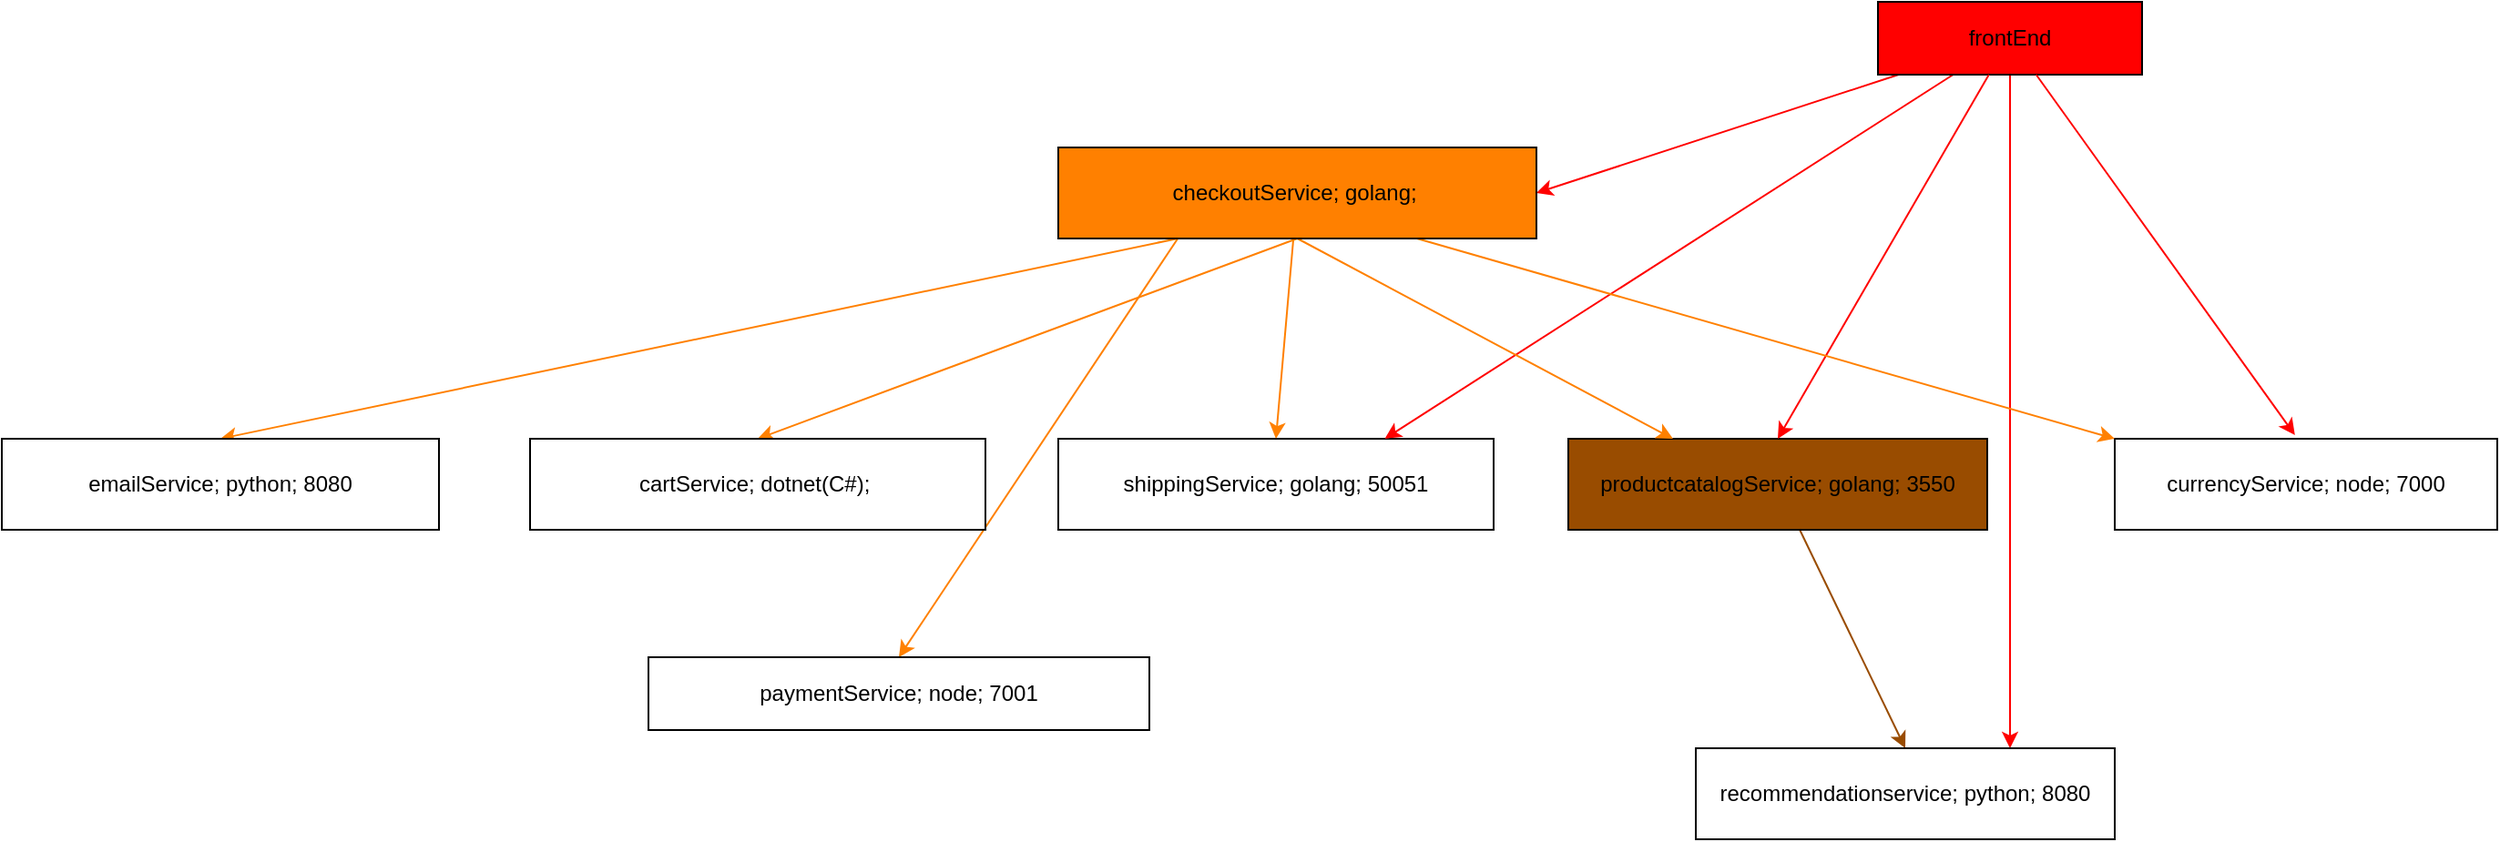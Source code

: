<mxfile>
    <diagram id="q7w8MPJfVeO1-L-29NZj" name="Page-1">
        <mxGraphModel dx="2012" dy="642" grid="1" gridSize="10" guides="1" tooltips="1" connect="1" arrows="1" fold="1" page="1" pageScale="1" pageWidth="850" pageHeight="1100" math="0" shadow="0">
            <root>
                <mxCell id="0"/>
                <mxCell id="1" parent="0"/>
                <mxCell id="2" value="shippingService; golang; 50051" style="rounded=0;whiteSpace=wrap;html=1;" parent="1" vertex="1">
                    <mxGeometry x="-190" y="280" width="239" height="50" as="geometry"/>
                </mxCell>
                <mxCell id="4" style="edgeStyle=none;html=1;entryX=0.75;entryY=0;entryDx=0;entryDy=0;strokeColor=#FF0000;" parent="1" source="3" target="2" edge="1">
                    <mxGeometry relative="1" as="geometry"/>
                </mxCell>
                <mxCell id="12" style="edgeStyle=none;html=1;entryX=0.75;entryY=0;entryDx=0;entryDy=0;strokeColor=#FF0000;" parent="1" source="3" target="11" edge="1">
                    <mxGeometry relative="1" as="geometry"/>
                </mxCell>
                <mxCell id="17" style="edgeStyle=none;html=1;entryX=1;entryY=0.5;entryDx=0;entryDy=0;strokeColor=#FF0000;" parent="1" source="3" target="15" edge="1">
                    <mxGeometry relative="1" as="geometry"/>
                </mxCell>
                <mxCell id="3" value="frontEnd" style="rounded=0;whiteSpace=wrap;html=1;fillColor=#FF0000;" parent="1" vertex="1">
                    <mxGeometry x="260" y="40" width="145" height="40" as="geometry"/>
                </mxCell>
                <mxCell id="13" style="edgeStyle=none;html=1;entryX=0.5;entryY=0;entryDx=0;entryDy=0;strokeColor=#994C00;" parent="1" source="6" target="11" edge="1">
                    <mxGeometry relative="1" as="geometry"/>
                </mxCell>
                <mxCell id="6" value="productcatalogService; golang; 3550" style="rounded=0;whiteSpace=wrap;html=1;fillColor=#994C00;" parent="1" vertex="1">
                    <mxGeometry x="90" y="280" width="230" height="50" as="geometry"/>
                </mxCell>
                <mxCell id="7" style="edgeStyle=none;html=1;entryX=0.5;entryY=0;entryDx=0;entryDy=0;strokeColor=#FF0000;" parent="1" source="3" target="6" edge="1">
                    <mxGeometry relative="1" as="geometry"/>
                </mxCell>
                <mxCell id="8" value="currencyService; node; 7000" style="rounded=0;whiteSpace=wrap;html=1;" parent="1" vertex="1">
                    <mxGeometry x="390" y="280" width="210" height="50" as="geometry"/>
                </mxCell>
                <mxCell id="9" style="edgeStyle=none;html=1;entryX=0.471;entryY=-0.04;entryDx=0;entryDy=0;entryPerimeter=0;strokeColor=#FF0000;" parent="1" source="3" target="8" edge="1">
                    <mxGeometry relative="1" as="geometry"/>
                </mxCell>
                <mxCell id="11" value="recommendationservice; python; 8080" style="rounded=0;whiteSpace=wrap;html=1;" parent="1" vertex="1">
                    <mxGeometry x="160" y="450" width="230" height="50" as="geometry"/>
                </mxCell>
                <mxCell id="16" style="edgeStyle=none;html=1;entryX=0.5;entryY=0;entryDx=0;entryDy=0;strokeColor=#FF8000;" parent="1" source="15" target="2" edge="1">
                    <mxGeometry relative="1" as="geometry">
                        <mxPoint x="-60" y="260" as="targetPoint"/>
                    </mxGeometry>
                </mxCell>
                <mxCell id="18" style="edgeStyle=none;html=1;exitX=0.5;exitY=1;exitDx=0;exitDy=0;entryX=0.25;entryY=0;entryDx=0;entryDy=0;strokeColor=#FF8000;" parent="1" source="15" target="6" edge="1">
                    <mxGeometry relative="1" as="geometry"/>
                </mxCell>
                <mxCell id="19" style="edgeStyle=none;html=1;exitX=0.75;exitY=1;exitDx=0;exitDy=0;entryX=0;entryY=0;entryDx=0;entryDy=0;strokeColor=#FF8000;" parent="1" source="15" target="8" edge="1">
                    <mxGeometry relative="1" as="geometry"/>
                </mxCell>
                <mxCell id="21" style="edgeStyle=none;html=1;exitX=0.5;exitY=1;exitDx=0;exitDy=0;entryX=0.5;entryY=0;entryDx=0;entryDy=0;strokeColor=#FF8000;" parent="1" source="15" target="20" edge="1">
                    <mxGeometry relative="1" as="geometry"/>
                </mxCell>
                <mxCell id="23" style="edgeStyle=none;html=1;exitX=0.25;exitY=1;exitDx=0;exitDy=0;entryX=0.5;entryY=0;entryDx=0;entryDy=0;strokeColor=#FF8000;" edge="1" parent="1" source="15" target="22">
                    <mxGeometry relative="1" as="geometry"/>
                </mxCell>
                <mxCell id="26" style="edgeStyle=none;html=1;exitX=0.25;exitY=1;exitDx=0;exitDy=0;entryX=0.5;entryY=0;entryDx=0;entryDy=0;strokeColor=#FF8000;" edge="1" parent="1" source="15" target="25">
                    <mxGeometry relative="1" as="geometry"/>
                </mxCell>
                <mxCell id="15" value="checkoutService; golang;&amp;nbsp;" style="rounded=0;whiteSpace=wrap;html=1;fillColor=#FF8000;" parent="1" vertex="1">
                    <mxGeometry x="-190" y="120" width="262.5" height="50" as="geometry"/>
                </mxCell>
                <mxCell id="20" value="cartService; dotnet(C#);&amp;nbsp;" style="rounded=0;whiteSpace=wrap;html=1;" parent="1" vertex="1">
                    <mxGeometry x="-480" y="280" width="250" height="50" as="geometry"/>
                </mxCell>
                <mxCell id="22" value="emailService; python; 8080" style="rounded=0;whiteSpace=wrap;html=1;" vertex="1" parent="1">
                    <mxGeometry x="-770" y="280" width="240" height="50" as="geometry"/>
                </mxCell>
                <mxCell id="25" value="paymentService; node; 7001" style="rounded=0;whiteSpace=wrap;html=1;" vertex="1" parent="1">
                    <mxGeometry x="-415" y="400" width="275" height="40" as="geometry"/>
                </mxCell>
            </root>
        </mxGraphModel>
    </diagram>
</mxfile>